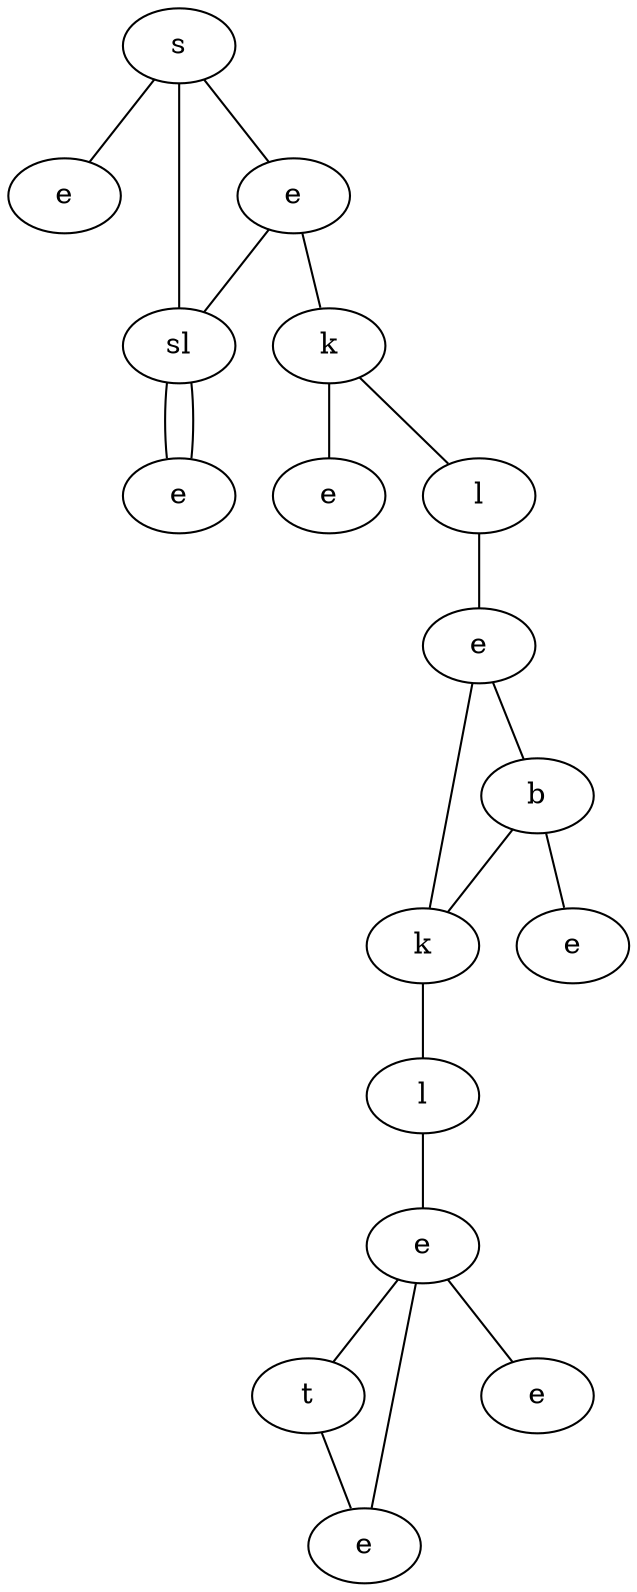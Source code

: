 graph {
ndTz[label="s"]
MOpG[label="e"]
GeJw[label="e"]
yftw[label="sl"]
FoDw[label="k"]
EYYo[label="e"]
cgSx[label="e"]
ujRq[label="l"]
qqZN[label="e"]
hqyL[label="b"]
utka[label="k"]
roCL[label="e"]
KUXc[label="l"]
uLqk[label="e"]
MTPs[label="t"]
vrZE[label="e"]
fYup[label="e"]
ndTz -- MOpG
ndTz -- GeJw
ndTz -- yftw
GeJw -- FoDw
GeJw -- yftw
yftw -- EYYo
FoDw -- cgSx
FoDw -- ujRq
yftw -- EYYo
ujRq -- qqZN
qqZN -- hqyL
qqZN -- utka
hqyL -- utka
hqyL -- roCL
utka -- KUXc
KUXc -- uLqk
uLqk -- MTPs
uLqk -- vrZE
uLqk -- fYup
MTPs -- vrZE
}